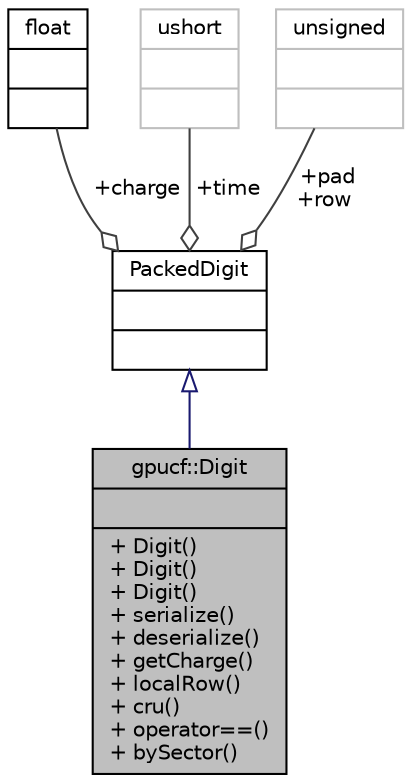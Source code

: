 digraph "gpucf::Digit"
{
 // INTERACTIVE_SVG=YES
  bgcolor="transparent";
  edge [fontname="Helvetica",fontsize="10",labelfontname="Helvetica",labelfontsize="10"];
  node [fontname="Helvetica",fontsize="10",shape=record];
  Node1 [label="{gpucf::Digit\n||+ Digit()\l+ Digit()\l+ Digit()\l+ serialize()\l+ deserialize()\l+ getCharge()\l+ localRow()\l+ cru()\l+ operator==()\l+ bySector()\l}",height=0.2,width=0.4,color="black", fillcolor="grey75", style="filled", fontcolor="black"];
  Node2 -> Node1 [dir="back",color="midnightblue",fontsize="10",style="solid",arrowtail="onormal",fontname="Helvetica"];
  Node2 [label="{PackedDigit\n||}",height=0.2,width=0.4,color="black",URL="$dd/d31/structgpucf_1_1PackedDigit__s.html",tooltip="defined(SHARED_TPC_H) "];
  Node3 -> Node2 [color="grey25",fontsize="10",style="solid",label=" +charge" ,arrowhead="odiamond",fontname="Helvetica"];
  Node3 [label="{float\n||}",height=0.2,width=0.4,color="black",URL="$d4/dc3/classfloat.html"];
  Node4 -> Node2 [color="grey25",fontsize="10",style="solid",label=" +time" ,arrowhead="odiamond",fontname="Helvetica"];
  Node4 [label="{ushort\n||}",height=0.2,width=0.4,color="grey75"];
  Node5 -> Node2 [color="grey25",fontsize="10",style="solid",label=" +pad\n+row" ,arrowhead="odiamond",fontname="Helvetica"];
  Node5 [label="{unsigned\n||}",height=0.2,width=0.4,color="grey75"];
}
